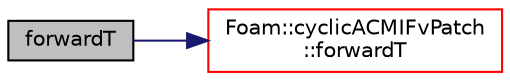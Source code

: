 digraph "forwardT"
{
  bgcolor="transparent";
  edge [fontname="Helvetica",fontsize="10",labelfontname="Helvetica",labelfontsize="10"];
  node [fontname="Helvetica",fontsize="10",shape=record];
  rankdir="LR";
  Node201 [label="forwardT",height=0.2,width=0.4,color="black", fillcolor="grey75", style="filled", fontcolor="black"];
  Node201 -> Node202 [color="midnightblue",fontsize="10",style="solid",fontname="Helvetica"];
  Node202 [label="Foam::cyclicACMIFvPatch\l::forwardT",height=0.2,width=0.4,color="red",URL="$a23629.html#ae135c648b81be5732b7634127e41608d",tooltip="Return face transformation tensor. "];
}
